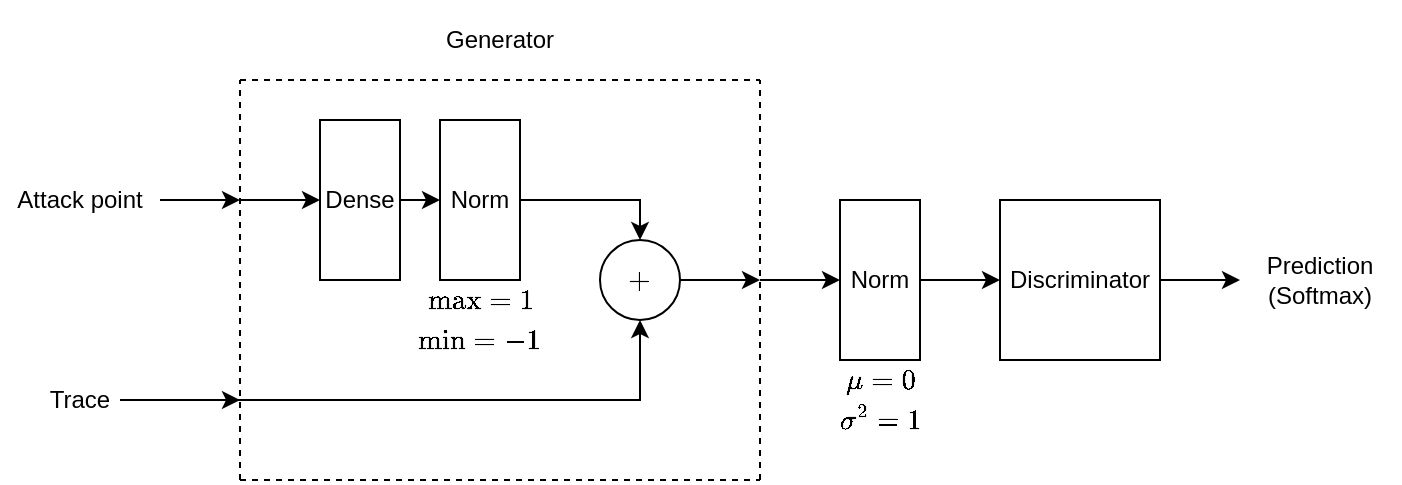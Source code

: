 <mxfile version="16.4.5" type="device"><diagram id="1cE9sgy44pvK4Kxqh7rR" name="Page-1"><mxGraphModel dx="1422" dy="727" grid="1" gridSize="10" guides="1" tooltips="1" connect="1" arrows="1" fold="1" page="1" pageScale="1" pageWidth="850" pageHeight="1100" math="1" shadow="0"><root><mxCell id="0"/><mxCell id="1" parent="0"/><mxCell id="XdFX4buFfyT47oLjuNTR-1" value="Discriminator" style="whiteSpace=wrap;html=1;aspect=fixed;" parent="1" vertex="1"><mxGeometry x="560" y="140" width="80" height="80" as="geometry"/></mxCell><mxCell id="XdFX4buFfyT47oLjuNTR-5" value="Norm" style="rounded=0;whiteSpace=wrap;html=1;" parent="1" vertex="1"><mxGeometry x="480" y="140" width="40" height="80" as="geometry"/></mxCell><mxCell id="XdFX4buFfyT47oLjuNTR-6" value="$$\mu=0$$" style="text;html=1;strokeColor=none;fillColor=none;align=center;verticalAlign=middle;whiteSpace=wrap;rounded=0;" parent="1" vertex="1"><mxGeometry x="480" y="220" width="40" height="20" as="geometry"/></mxCell><mxCell id="XdFX4buFfyT47oLjuNTR-7" value="$$\sigma^2 = 1$$" style="text;html=1;strokeColor=none;fillColor=none;align=center;verticalAlign=middle;whiteSpace=wrap;rounded=0;" parent="1" vertex="1"><mxGeometry x="480" y="240" width="40" height="20" as="geometry"/></mxCell><mxCell id="XdFX4buFfyT47oLjuNTR-8" value="" style="endArrow=classic;html=1;rounded=0;exitX=1;exitY=0.5;exitDx=0;exitDy=0;entryX=0;entryY=0.5;entryDx=0;entryDy=0;" parent="1" source="XdFX4buFfyT47oLjuNTR-5" target="XdFX4buFfyT47oLjuNTR-1" edge="1"><mxGeometry width="50" height="50" relative="1" as="geometry"><mxPoint x="590" y="320" as="sourcePoint"/><mxPoint x="640" y="270" as="targetPoint"/></mxGeometry></mxCell><mxCell id="XdFX4buFfyT47oLjuNTR-10" value="" style="endArrow=classic;html=1;rounded=0;exitX=1;exitY=0.5;exitDx=0;exitDy=0;" parent="1" source="XdFX4buFfyT47oLjuNTR-1" edge="1"><mxGeometry width="50" height="50" relative="1" as="geometry"><mxPoint x="700" y="210" as="sourcePoint"/><mxPoint x="680" y="180" as="targetPoint"/></mxGeometry></mxCell><mxCell id="XdFX4buFfyT47oLjuNTR-11" value="Prediction (Softmax)" style="text;html=1;strokeColor=none;fillColor=none;align=center;verticalAlign=middle;whiteSpace=wrap;rounded=0;" parent="1" vertex="1"><mxGeometry x="680" y="160" width="80" height="40" as="geometry"/></mxCell><mxCell id="XdFX4buFfyT47oLjuNTR-12" value="" style="endArrow=classic;html=1;rounded=0;entryX=0;entryY=0.5;entryDx=0;entryDy=0;" parent="1" target="XdFX4buFfyT47oLjuNTR-5" edge="1"><mxGeometry width="50" height="50" relative="1" as="geometry"><mxPoint x="440" y="180" as="sourcePoint"/><mxPoint x="380" y="160" as="targetPoint"/></mxGeometry></mxCell><mxCell id="XdFX4buFfyT47oLjuNTR-17" value="" style="endArrow=classic;html=1;rounded=0;entryX=0;entryY=0.25;entryDx=0;entryDy=0;" parent="1" edge="1"><mxGeometry width="50" height="50" relative="1" as="geometry"><mxPoint x="140" y="140" as="sourcePoint"/><mxPoint x="180" y="140" as="targetPoint"/></mxGeometry></mxCell><mxCell id="XdFX4buFfyT47oLjuNTR-18" value="" style="endArrow=classic;html=1;rounded=0;entryX=0;entryY=0.75;entryDx=0;entryDy=0;" parent="1" edge="1"><mxGeometry width="50" height="50" relative="1" as="geometry"><mxPoint x="140" y="240" as="sourcePoint"/><mxPoint x="180" y="240" as="targetPoint"/></mxGeometry></mxCell><mxCell id="XdFX4buFfyT47oLjuNTR-19" value="Trace" style="text;html=1;strokeColor=none;fillColor=none;align=center;verticalAlign=middle;whiteSpace=wrap;rounded=0;dashed=1;" parent="1" vertex="1"><mxGeometry x="60" y="220" width="80" height="40" as="geometry"/></mxCell><mxCell id="XdFX4buFfyT47oLjuNTR-20" value="Attack point" style="text;html=1;strokeColor=none;fillColor=none;align=center;verticalAlign=middle;whiteSpace=wrap;rounded=0;dashed=1;" parent="1" vertex="1"><mxGeometry x="60" y="120" width="80" height="40" as="geometry"/></mxCell><mxCell id="XdFX4buFfyT47oLjuNTR-21" value="Generator" style="text;html=1;strokeColor=none;fillColor=none;align=center;verticalAlign=middle;whiteSpace=wrap;rounded=0;dashed=1;" parent="1" vertex="1"><mxGeometry x="270" y="40" width="80" height="40" as="geometry"/></mxCell><mxCell id="XdFX4buFfyT47oLjuNTR-23" value="Dense" style="rounded=0;whiteSpace=wrap;html=1;fillColor=default;" parent="1" vertex="1"><mxGeometry x="220" y="100" width="40" height="80" as="geometry"/></mxCell><mxCell id="XdFX4buFfyT47oLjuNTR-24" value="$$+$$" style="ellipse;whiteSpace=wrap;html=1;aspect=fixed;fillColor=default;" parent="1" vertex="1"><mxGeometry x="360" y="160" width="40" height="40" as="geometry"/></mxCell><mxCell id="XdFX4buFfyT47oLjuNTR-27" value="" style="endArrow=classic;html=1;rounded=0;exitX=1;exitY=0.5;exitDx=0;exitDy=0;entryX=1;entryY=0.5;entryDx=0;entryDy=0;" parent="1" source="XdFX4buFfyT47oLjuNTR-24" edge="1"><mxGeometry width="50" height="50" relative="1" as="geometry"><mxPoint x="530" y="340" as="sourcePoint"/><mxPoint x="440" y="180" as="targetPoint"/></mxGeometry></mxCell><mxCell id="T39fZLVna4ZT4UJVvfvB-2" value="Norm" style="rounded=0;whiteSpace=wrap;html=1;fillColor=default;" parent="1" vertex="1"><mxGeometry x="280" y="100" width="40" height="80" as="geometry"/></mxCell><mxCell id="T39fZLVna4ZT4UJVvfvB-4" value="" style="endArrow=classic;html=1;rounded=0;entryX=0;entryY=0.5;entryDx=0;entryDy=0;exitX=1;exitY=0.5;exitDx=0;exitDy=0;" parent="1" target="T39fZLVna4ZT4UJVvfvB-2" edge="1"><mxGeometry width="50" height="50" relative="1" as="geometry"><mxPoint x="260" y="140" as="sourcePoint"/><mxPoint x="290" y="230" as="targetPoint"/></mxGeometry></mxCell><mxCell id="T39fZLVna4ZT4UJVvfvB-5" value="$$\text{min}=-1$$" style="text;html=1;strokeColor=none;fillColor=none;align=center;verticalAlign=middle;whiteSpace=wrap;rounded=0;" parent="1" vertex="1"><mxGeometry x="280" y="200" width="40" height="20" as="geometry"/></mxCell><mxCell id="T39fZLVna4ZT4UJVvfvB-6" value="$$\text{max}=1$$" style="text;html=1;strokeColor=none;fillColor=none;align=center;verticalAlign=middle;whiteSpace=wrap;rounded=0;" parent="1" vertex="1"><mxGeometry x="280" y="180" width="40" height="20" as="geometry"/></mxCell><mxCell id="T39fZLVna4ZT4UJVvfvB-7" value="" style="endArrow=classic;html=1;rounded=0;exitX=1;exitY=0.5;exitDx=0;exitDy=0;entryX=0.5;entryY=0;entryDx=0;entryDy=0;" parent="1" source="T39fZLVna4ZT4UJVvfvB-2" target="XdFX4buFfyT47oLjuNTR-24" edge="1"><mxGeometry width="50" height="50" relative="1" as="geometry"><mxPoint x="390" y="290" as="sourcePoint"/><mxPoint x="440" y="240" as="targetPoint"/><Array as="points"><mxPoint x="380" y="140"/></Array></mxGeometry></mxCell><mxCell id="T39fZLVna4ZT4UJVvfvB-8" value="" style="endArrow=classic;html=1;rounded=0;entryX=0;entryY=0.5;entryDx=0;entryDy=0;" parent="1" target="XdFX4buFfyT47oLjuNTR-23" edge="1"><mxGeometry width="50" height="50" relative="1" as="geometry"><mxPoint x="180" y="140" as="sourcePoint"/><mxPoint x="190" y="160" as="targetPoint"/></mxGeometry></mxCell><mxCell id="T39fZLVna4ZT4UJVvfvB-9" value="" style="endArrow=classic;html=1;rounded=0;entryX=0.5;entryY=1;entryDx=0;entryDy=0;" parent="1" target="XdFX4buFfyT47oLjuNTR-24" edge="1"><mxGeometry width="50" height="50" relative="1" as="geometry"><mxPoint x="120" y="240" as="sourcePoint"/><mxPoint x="240" y="250" as="targetPoint"/><Array as="points"><mxPoint x="380" y="240"/></Array></mxGeometry></mxCell><mxCell id="T39fZLVna4ZT4UJVvfvB-10" value="" style="endArrow=none;dashed=1;html=1;rounded=0;" parent="1" edge="1"><mxGeometry width="50" height="50" relative="1" as="geometry"><mxPoint x="440" y="280" as="sourcePoint"/><mxPoint x="440" y="80" as="targetPoint"/></mxGeometry></mxCell><mxCell id="T39fZLVna4ZT4UJVvfvB-11" value="" style="endArrow=none;dashed=1;html=1;rounded=0;" parent="1" edge="1"><mxGeometry width="50" height="50" relative="1" as="geometry"><mxPoint x="180" y="280" as="sourcePoint"/><mxPoint x="440" y="280" as="targetPoint"/></mxGeometry></mxCell><mxCell id="T39fZLVna4ZT4UJVvfvB-12" value="" style="endArrow=none;dashed=1;html=1;rounded=0;" parent="1" edge="1"><mxGeometry width="50" height="50" relative="1" as="geometry"><mxPoint x="180" y="280" as="sourcePoint"/><mxPoint x="180" y="80" as="targetPoint"/></mxGeometry></mxCell><mxCell id="T39fZLVna4ZT4UJVvfvB-13" value="" style="endArrow=none;dashed=1;html=1;rounded=0;" parent="1" edge="1"><mxGeometry width="50" height="50" relative="1" as="geometry"><mxPoint x="180" y="80" as="sourcePoint"/><mxPoint x="440" y="80" as="targetPoint"/></mxGeometry></mxCell></root></mxGraphModel></diagram></mxfile>